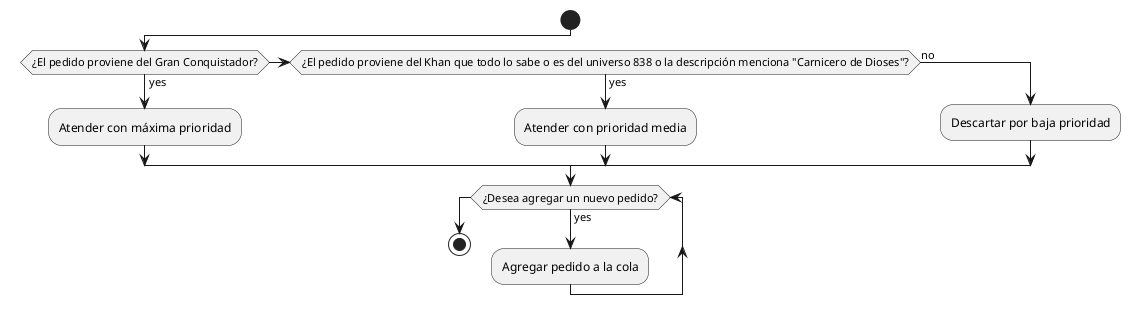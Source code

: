 @startuml
|Main flow|
start

if (¿El pedido proviene del Gran Conquistador?) then (yes)
  :Atender con máxima prioridad;
elseif (¿El pedido proviene del Khan que todo lo sabe o es del universo 838 o la descripción menciona "Carnicero de Dioses"?) then (yes)
  :Atender con prioridad media;
else (no)
  :Descartar por baja prioridad;
endif

while (¿Desea agregar un nuevo pedido?) is (yes)
  :Agregar pedido a la cola;
endwhile

stop
@enduml
